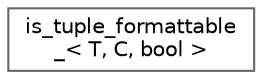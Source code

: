 digraph "类继承关系图"
{
 // LATEX_PDF_SIZE
  bgcolor="transparent";
  edge [fontname=Helvetica,fontsize=10,labelfontname=Helvetica,labelfontsize=10];
  node [fontname=Helvetica,fontsize=10,shape=box,height=0.2,width=0.4];
  rankdir="LR";
  Node0 [id="Node000000",label="is_tuple_formattable\l_\< T, C, bool \>",height=0.2,width=0.4,color="grey40", fillcolor="white", style="filled",URL="$classdetail_1_1is__tuple__formattable__.html",tooltip=" "];
}

